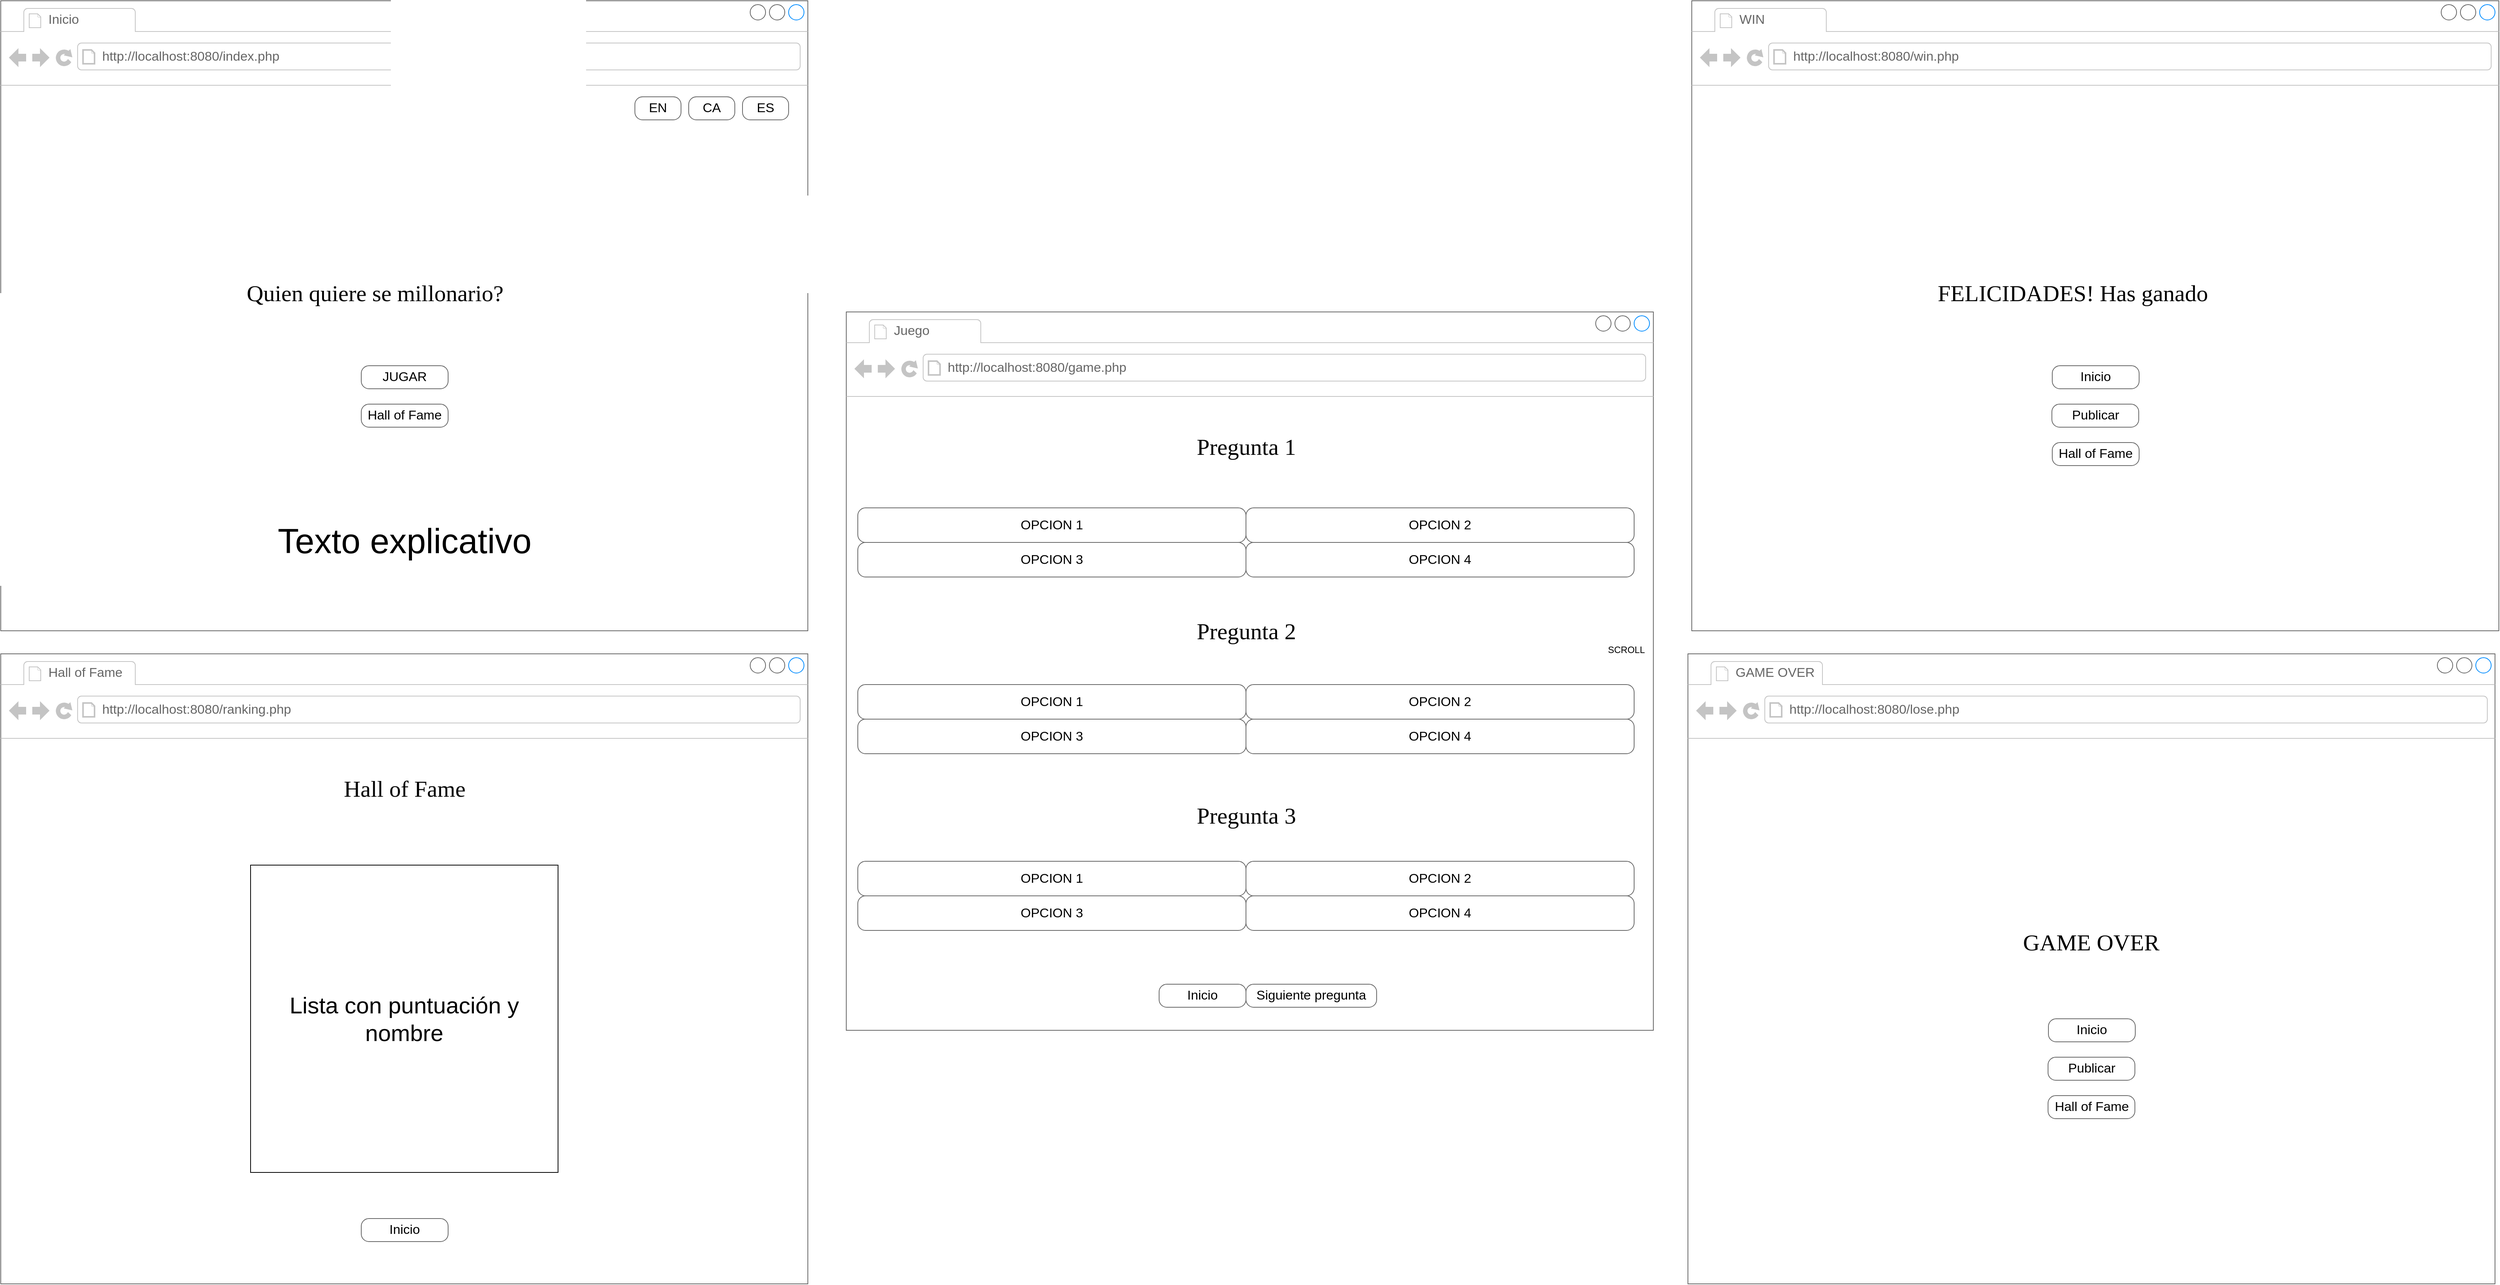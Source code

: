 <mxfile version="22.0.8" type="device">
  <diagram name="Page-1" id="2cc2dc42-3aac-f2a9-1cec-7a8b7cbee084">
    <mxGraphModel dx="3014" dy="1810" grid="1" gridSize="10" guides="1" tooltips="1" connect="1" arrows="1" fold="1" page="1" pageScale="1" pageWidth="1100" pageHeight="850" background="#ffffff" math="0" shadow="0">
      <root>
        <mxCell id="0" />
        <mxCell id="1" parent="0" />
        <mxCell id="7026571954dc6520-1" value="" style="strokeWidth=1;shadow=0;dashed=0;align=center;html=1;shape=mxgraph.mockup.containers.browserWindow;rSize=0;strokeColor=#666666;mainText=,;recursiveResize=0;rounded=0;labelBackgroundColor=none;fontFamily=Verdana;fontSize=12" parent="1" vertex="1">
          <mxGeometry x="-1075" y="-835" width="1050" height="820" as="geometry" />
        </mxCell>
        <mxCell id="7026571954dc6520-2" value="Inicio" style="strokeWidth=1;shadow=0;dashed=0;align=center;html=1;shape=mxgraph.mockup.containers.anchor;fontSize=17;fontColor=#666666;align=left;" parent="7026571954dc6520-1" vertex="1">
          <mxGeometry x="60" y="12" width="110" height="26" as="geometry" />
        </mxCell>
        <mxCell id="7026571954dc6520-3" value="http://localhost:8080/index.php" style="strokeWidth=1;shadow=0;dashed=0;align=center;html=1;shape=mxgraph.mockup.containers.anchor;rSize=0;fontSize=17;fontColor=#666666;align=left;" parent="7026571954dc6520-1" vertex="1">
          <mxGeometry x="130" y="60" width="250" height="26" as="geometry" />
        </mxCell>
        <mxCell id="7026571954dc6520-4" value="Quien quiere se millonario?" style="text;html=1;points=[];align=left;verticalAlign=top;spacingTop=-4;fontSize=30;fontFamily=Verdana" parent="7026571954dc6520-1" vertex="1">
          <mxGeometry x="318" y="360" width="415" height="50" as="geometry" />
        </mxCell>
        <mxCell id="7026571954dc6520-18" value="EN" style="strokeWidth=1;shadow=0;dashed=0;align=center;html=1;shape=mxgraph.mockup.buttons.button;strokeColor=#666666;mainText=;buttonStyle=round;fontSize=17;fontStyle=0;fillColor=none;whiteSpace=wrap;rounded=0;labelBackgroundColor=none;" parent="7026571954dc6520-1" vertex="1">
          <mxGeometry x="825" y="125" width="60" height="30" as="geometry" />
        </mxCell>
        <mxCell id="Uhn1FKkM1tmpYa8xfzYB-26" value="ES" style="strokeWidth=1;shadow=0;dashed=0;align=center;html=1;shape=mxgraph.mockup.buttons.button;strokeColor=#666666;mainText=;buttonStyle=round;fontSize=17;fontStyle=0;fillColor=none;whiteSpace=wrap;rounded=0;labelBackgroundColor=none;" parent="7026571954dc6520-1" vertex="1">
          <mxGeometry x="965" y="125" width="60" height="30" as="geometry" />
        </mxCell>
        <mxCell id="Uhn1FKkM1tmpYa8xfzYB-27" value="CA" style="strokeWidth=1;shadow=0;dashed=0;align=center;html=1;shape=mxgraph.mockup.buttons.button;strokeColor=#666666;mainText=;buttonStyle=round;fontSize=17;fontStyle=0;fillColor=none;whiteSpace=wrap;rounded=0;labelBackgroundColor=none;" parent="7026571954dc6520-1" vertex="1">
          <mxGeometry x="895" y="125" width="60" height="30" as="geometry" />
        </mxCell>
        <mxCell id="Uhn1FKkM1tmpYa8xfzYB-28" value="JUGAR" style="strokeWidth=1;shadow=0;dashed=0;align=center;html=1;shape=mxgraph.mockup.buttons.button;strokeColor=#666666;mainText=;buttonStyle=round;fontSize=17;fontStyle=0;fillColor=none;whiteSpace=wrap;rounded=0;labelBackgroundColor=none;" parent="7026571954dc6520-1" vertex="1">
          <mxGeometry x="469" y="475" width="113" height="30" as="geometry" />
        </mxCell>
        <mxCell id="Uhn1FKkM1tmpYa8xfzYB-29" value="Hall of Fame" style="strokeWidth=1;shadow=0;dashed=0;align=center;html=1;shape=mxgraph.mockup.buttons.button;strokeColor=#666666;mainText=;buttonStyle=round;fontSize=17;fontStyle=0;fillColor=none;whiteSpace=wrap;rounded=0;labelBackgroundColor=none;" parent="7026571954dc6520-1" vertex="1">
          <mxGeometry x="469" y="525" width="113" height="30" as="geometry" />
        </mxCell>
        <mxCell id="D84-SkxCrQNAczPGOFoA-1" value="&lt;font style=&quot;font-size: 45px;&quot;&gt;Texto explicativo&lt;/font&gt;" style="text;html=1;strokeColor=none;fillColor=none;align=center;verticalAlign=middle;whiteSpace=wrap;rounded=0;" parent="7026571954dc6520-1" vertex="1">
          <mxGeometry x="268" y="625" width="515" height="155" as="geometry" />
        </mxCell>
        <mxCell id="Uhn1FKkM1tmpYa8xfzYB-1" value="" style="strokeWidth=1;shadow=0;dashed=0;align=center;html=1;shape=mxgraph.mockup.containers.browserWindow;rSize=0;strokeColor=#666666;mainText=,;recursiveResize=0;rounded=0;labelBackgroundColor=none;fontFamily=Verdana;fontSize=12" parent="1" vertex="1">
          <mxGeometry x="25" y="-430" width="1050" height="935" as="geometry" />
        </mxCell>
        <mxCell id="Uhn1FKkM1tmpYa8xfzYB-2" value="Juego" style="strokeWidth=1;shadow=0;dashed=0;align=center;html=1;shape=mxgraph.mockup.containers.anchor;fontSize=17;fontColor=#666666;align=left;" parent="Uhn1FKkM1tmpYa8xfzYB-1" vertex="1">
          <mxGeometry x="60" y="12" width="110" height="26" as="geometry" />
        </mxCell>
        <mxCell id="Uhn1FKkM1tmpYa8xfzYB-3" value="http://localhost:8080/game.php" style="strokeWidth=1;shadow=0;dashed=0;align=center;html=1;shape=mxgraph.mockup.containers.anchor;rSize=0;fontSize=17;fontColor=#666666;align=left;" parent="Uhn1FKkM1tmpYa8xfzYB-1" vertex="1">
          <mxGeometry x="130" y="60" width="250" height="26" as="geometry" />
        </mxCell>
        <mxCell id="Uhn1FKkM1tmpYa8xfzYB-4" value="Pregunta 1" style="text;html=1;points=[];align=center;verticalAlign=top;spacingTop=-4;fontSize=30;fontFamily=Verdana" parent="Uhn1FKkM1tmpYa8xfzYB-1" vertex="1">
          <mxGeometry x="350" y="155" width="340" height="50" as="geometry" />
        </mxCell>
        <mxCell id="Uhn1FKkM1tmpYa8xfzYB-55" value="OPCION 1" style="strokeWidth=1;shadow=0;dashed=0;align=center;html=1;shape=mxgraph.mockup.buttons.button;strokeColor=#666666;mainText=;buttonStyle=round;fontSize=17;fontStyle=0;fillColor=none;whiteSpace=wrap;rounded=0;labelBackgroundColor=none;" parent="Uhn1FKkM1tmpYa8xfzYB-1" vertex="1">
          <mxGeometry x="15" y="255" width="505" height="45" as="geometry" />
        </mxCell>
        <mxCell id="Uhn1FKkM1tmpYa8xfzYB-56" value="OPCION 2" style="strokeWidth=1;shadow=0;dashed=0;align=center;html=1;shape=mxgraph.mockup.buttons.button;strokeColor=#666666;mainText=;buttonStyle=round;fontSize=17;fontStyle=0;fillColor=none;whiteSpace=wrap;rounded=0;labelBackgroundColor=none;" parent="Uhn1FKkM1tmpYa8xfzYB-1" vertex="1">
          <mxGeometry x="520" y="255" width="505" height="45" as="geometry" />
        </mxCell>
        <mxCell id="Uhn1FKkM1tmpYa8xfzYB-57" value="OPCION 3" style="strokeWidth=1;shadow=0;dashed=0;align=center;html=1;shape=mxgraph.mockup.buttons.button;strokeColor=#666666;mainText=;buttonStyle=round;fontSize=17;fontStyle=0;fillColor=none;whiteSpace=wrap;rounded=0;labelBackgroundColor=none;" parent="Uhn1FKkM1tmpYa8xfzYB-1" vertex="1">
          <mxGeometry x="15" y="300" width="505" height="45" as="geometry" />
        </mxCell>
        <mxCell id="Uhn1FKkM1tmpYa8xfzYB-58" value="OPCION 4" style="strokeWidth=1;shadow=0;dashed=0;align=center;html=1;shape=mxgraph.mockup.buttons.button;strokeColor=#666666;mainText=;buttonStyle=round;fontSize=17;fontStyle=0;fillColor=none;whiteSpace=wrap;rounded=0;labelBackgroundColor=none;" parent="Uhn1FKkM1tmpYa8xfzYB-1" vertex="1">
          <mxGeometry x="520" y="300" width="505" height="45" as="geometry" />
        </mxCell>
        <mxCell id="Uhn1FKkM1tmpYa8xfzYB-59" value="Pregunta 2" style="text;html=1;points=[];align=center;verticalAlign=top;spacingTop=-4;fontSize=30;fontFamily=Verdana" parent="Uhn1FKkM1tmpYa8xfzYB-1" vertex="1">
          <mxGeometry x="350" y="395" width="340" height="50" as="geometry" />
        </mxCell>
        <mxCell id="Uhn1FKkM1tmpYa8xfzYB-60" value="OPCION 1" style="strokeWidth=1;shadow=0;dashed=0;align=center;html=1;shape=mxgraph.mockup.buttons.button;strokeColor=#666666;mainText=;buttonStyle=round;fontSize=17;fontStyle=0;fillColor=none;whiteSpace=wrap;rounded=0;labelBackgroundColor=none;" parent="Uhn1FKkM1tmpYa8xfzYB-1" vertex="1">
          <mxGeometry x="15" y="485" width="505" height="45" as="geometry" />
        </mxCell>
        <mxCell id="Uhn1FKkM1tmpYa8xfzYB-61" value="OPCION 2" style="strokeWidth=1;shadow=0;dashed=0;align=center;html=1;shape=mxgraph.mockup.buttons.button;strokeColor=#666666;mainText=;buttonStyle=round;fontSize=17;fontStyle=0;fillColor=none;whiteSpace=wrap;rounded=0;labelBackgroundColor=none;" parent="Uhn1FKkM1tmpYa8xfzYB-1" vertex="1">
          <mxGeometry x="520" y="485" width="505" height="45" as="geometry" />
        </mxCell>
        <mxCell id="Uhn1FKkM1tmpYa8xfzYB-62" value="OPCION 3" style="strokeWidth=1;shadow=0;dashed=0;align=center;html=1;shape=mxgraph.mockup.buttons.button;strokeColor=#666666;mainText=;buttonStyle=round;fontSize=17;fontStyle=0;fillColor=none;whiteSpace=wrap;rounded=0;labelBackgroundColor=none;" parent="Uhn1FKkM1tmpYa8xfzYB-1" vertex="1">
          <mxGeometry x="15" y="530" width="505" height="45" as="geometry" />
        </mxCell>
        <mxCell id="Uhn1FKkM1tmpYa8xfzYB-63" value="OPCION 4" style="strokeWidth=1;shadow=0;dashed=0;align=center;html=1;shape=mxgraph.mockup.buttons.button;strokeColor=#666666;mainText=;buttonStyle=round;fontSize=17;fontStyle=0;fillColor=none;whiteSpace=wrap;rounded=0;labelBackgroundColor=none;" parent="Uhn1FKkM1tmpYa8xfzYB-1" vertex="1">
          <mxGeometry x="520" y="530" width="505" height="45" as="geometry" />
        </mxCell>
        <mxCell id="Uhn1FKkM1tmpYa8xfzYB-64" value="Pregunta 3" style="text;html=1;points=[];align=center;verticalAlign=top;spacingTop=-4;fontSize=30;fontFamily=Verdana" parent="Uhn1FKkM1tmpYa8xfzYB-1" vertex="1">
          <mxGeometry x="350" y="635" width="340" height="50" as="geometry" />
        </mxCell>
        <mxCell id="Uhn1FKkM1tmpYa8xfzYB-65" value="OPCION 1" style="strokeWidth=1;shadow=0;dashed=0;align=center;html=1;shape=mxgraph.mockup.buttons.button;strokeColor=#666666;mainText=;buttonStyle=round;fontSize=17;fontStyle=0;fillColor=none;whiteSpace=wrap;rounded=0;labelBackgroundColor=none;" parent="Uhn1FKkM1tmpYa8xfzYB-1" vertex="1">
          <mxGeometry x="15" y="715" width="505" height="45" as="geometry" />
        </mxCell>
        <mxCell id="Uhn1FKkM1tmpYa8xfzYB-66" value="OPCION 2" style="strokeWidth=1;shadow=0;dashed=0;align=center;html=1;shape=mxgraph.mockup.buttons.button;strokeColor=#666666;mainText=;buttonStyle=round;fontSize=17;fontStyle=0;fillColor=none;whiteSpace=wrap;rounded=0;labelBackgroundColor=none;" parent="Uhn1FKkM1tmpYa8xfzYB-1" vertex="1">
          <mxGeometry x="520" y="715" width="505" height="45" as="geometry" />
        </mxCell>
        <mxCell id="Uhn1FKkM1tmpYa8xfzYB-67" value="OPCION 3" style="strokeWidth=1;shadow=0;dashed=0;align=center;html=1;shape=mxgraph.mockup.buttons.button;strokeColor=#666666;mainText=;buttonStyle=round;fontSize=17;fontStyle=0;fillColor=none;whiteSpace=wrap;rounded=0;labelBackgroundColor=none;" parent="Uhn1FKkM1tmpYa8xfzYB-1" vertex="1">
          <mxGeometry x="15" y="760" width="505" height="45" as="geometry" />
        </mxCell>
        <mxCell id="Uhn1FKkM1tmpYa8xfzYB-68" value="OPCION 4" style="strokeWidth=1;shadow=0;dashed=0;align=center;html=1;shape=mxgraph.mockup.buttons.button;strokeColor=#666666;mainText=;buttonStyle=round;fontSize=17;fontStyle=0;fillColor=none;whiteSpace=wrap;rounded=0;labelBackgroundColor=none;" parent="Uhn1FKkM1tmpYa8xfzYB-1" vertex="1">
          <mxGeometry x="520" y="760" width="505" height="45" as="geometry" />
        </mxCell>
        <mxCell id="Uhn1FKkM1tmpYa8xfzYB-69" value="Siguiente pregunta" style="strokeWidth=1;shadow=0;dashed=0;align=center;html=1;shape=mxgraph.mockup.buttons.button;strokeColor=#666666;mainText=;buttonStyle=round;fontSize=17;fontStyle=0;fillColor=none;whiteSpace=wrap;rounded=0;labelBackgroundColor=none;" parent="Uhn1FKkM1tmpYa8xfzYB-1" vertex="1">
          <mxGeometry x="520" y="875" width="170" height="30" as="geometry" />
        </mxCell>
        <mxCell id="Uhn1FKkM1tmpYa8xfzYB-70" value="SCROLL" style="text;html=1;strokeColor=none;fillColor=none;align=center;verticalAlign=middle;whiteSpace=wrap;rounded=0;" parent="Uhn1FKkM1tmpYa8xfzYB-1" vertex="1">
          <mxGeometry x="985" y="425" width="60" height="30" as="geometry" />
        </mxCell>
        <mxCell id="Uhn1FKkM1tmpYa8xfzYB-71" value="Inicio" style="strokeWidth=1;shadow=0;dashed=0;align=center;html=1;shape=mxgraph.mockup.buttons.button;strokeColor=#666666;mainText=;buttonStyle=round;fontSize=17;fontStyle=0;fillColor=none;whiteSpace=wrap;rounded=0;labelBackgroundColor=none;" parent="Uhn1FKkM1tmpYa8xfzYB-1" vertex="1">
          <mxGeometry x="407" y="875" width="113" height="30" as="geometry" />
        </mxCell>
        <mxCell id="Uhn1FKkM1tmpYa8xfzYB-30" value="" style="strokeWidth=1;shadow=0;dashed=0;align=center;html=1;shape=mxgraph.mockup.containers.browserWindow;rSize=0;strokeColor=#666666;mainText=,;recursiveResize=0;rounded=0;labelBackgroundColor=none;fontFamily=Verdana;fontSize=24;" parent="1" vertex="1">
          <mxGeometry x="-1075" y="15" width="1050" height="820" as="geometry" />
        </mxCell>
        <mxCell id="Uhn1FKkM1tmpYa8xfzYB-31" value="Hall of Fame" style="strokeWidth=1;shadow=0;dashed=0;align=center;html=1;shape=mxgraph.mockup.containers.anchor;fontSize=17;fontColor=#666666;align=left;" parent="Uhn1FKkM1tmpYa8xfzYB-30" vertex="1">
          <mxGeometry x="60" y="12" width="110" height="26" as="geometry" />
        </mxCell>
        <mxCell id="Uhn1FKkM1tmpYa8xfzYB-32" value="http://localhost:8080/ranking.php" style="strokeWidth=1;shadow=0;dashed=0;align=center;html=1;shape=mxgraph.mockup.containers.anchor;rSize=0;fontSize=17;fontColor=#666666;align=left;" parent="Uhn1FKkM1tmpYa8xfzYB-30" vertex="1">
          <mxGeometry x="130" y="60" width="250" height="26" as="geometry" />
        </mxCell>
        <mxCell id="Uhn1FKkM1tmpYa8xfzYB-33" value="Hall of Fame" style="text;html=1;points=[];align=center;verticalAlign=top;spacingTop=-4;fontSize=30;fontFamily=Verdana" parent="Uhn1FKkM1tmpYa8xfzYB-30" vertex="1">
          <mxGeometry x="355" y="155" width="340" height="50" as="geometry" />
        </mxCell>
        <mxCell id="D84-SkxCrQNAczPGOFoA-2" value="Inicio" style="strokeWidth=1;shadow=0;dashed=0;align=center;html=1;shape=mxgraph.mockup.buttons.button;strokeColor=#666666;mainText=;buttonStyle=round;fontSize=17;fontStyle=0;fillColor=none;whiteSpace=wrap;rounded=0;labelBackgroundColor=none;" parent="Uhn1FKkM1tmpYa8xfzYB-30" vertex="1">
          <mxGeometry x="469" y="735" width="113" height="30" as="geometry" />
        </mxCell>
        <mxCell id="D84-SkxCrQNAczPGOFoA-3" value="Lista con puntuación y nombre" style="rounded=0;whiteSpace=wrap;html=1;fontSize=30;" parent="Uhn1FKkM1tmpYa8xfzYB-30" vertex="1">
          <mxGeometry x="325" y="275" width="400" height="400" as="geometry" />
        </mxCell>
        <mxCell id="Uhn1FKkM1tmpYa8xfzYB-97" value="" style="strokeWidth=1;shadow=0;dashed=0;align=center;html=1;shape=mxgraph.mockup.containers.browserWindow;rSize=0;strokeColor=#666666;mainText=,;recursiveResize=0;rounded=0;labelBackgroundColor=none;fontFamily=Verdana;fontSize=12" parent="1" vertex="1">
          <mxGeometry x="1125" y="-835" width="1050" height="820" as="geometry" />
        </mxCell>
        <mxCell id="Uhn1FKkM1tmpYa8xfzYB-98" value="WIN" style="strokeWidth=1;shadow=0;dashed=0;align=center;html=1;shape=mxgraph.mockup.containers.anchor;fontSize=17;fontColor=#666666;align=left;" parent="Uhn1FKkM1tmpYa8xfzYB-97" vertex="1">
          <mxGeometry x="60" y="12" width="110" height="26" as="geometry" />
        </mxCell>
        <mxCell id="Uhn1FKkM1tmpYa8xfzYB-99" value="http://localhost:8080/win.php" style="strokeWidth=1;shadow=0;dashed=0;align=center;html=1;shape=mxgraph.mockup.containers.anchor;rSize=0;fontSize=17;fontColor=#666666;align=left;" parent="Uhn1FKkM1tmpYa8xfzYB-97" vertex="1">
          <mxGeometry x="130" y="60" width="250" height="26" as="geometry" />
        </mxCell>
        <mxCell id="Uhn1FKkM1tmpYa8xfzYB-100" value="FELICIDADES! Has ganado" style="text;html=1;points=[];align=left;verticalAlign=top;spacingTop=-4;fontSize=30;fontFamily=Verdana" parent="Uhn1FKkM1tmpYa8xfzYB-97" vertex="1">
          <mxGeometry x="318" y="360" width="415" height="50" as="geometry" />
        </mxCell>
        <mxCell id="Uhn1FKkM1tmpYa8xfzYB-104" value="Inicio" style="strokeWidth=1;shadow=0;dashed=0;align=center;html=1;shape=mxgraph.mockup.buttons.button;strokeColor=#666666;mainText=;buttonStyle=round;fontSize=17;fontStyle=0;fillColor=none;whiteSpace=wrap;rounded=0;labelBackgroundColor=none;" parent="Uhn1FKkM1tmpYa8xfzYB-97" vertex="1">
          <mxGeometry x="469" y="475" width="113" height="30" as="geometry" />
        </mxCell>
        <mxCell id="Uhn1FKkM1tmpYa8xfzYB-105" value="Publicar" style="strokeWidth=1;shadow=0;dashed=0;align=center;html=1;shape=mxgraph.mockup.buttons.button;strokeColor=#666666;mainText=;buttonStyle=round;fontSize=17;fontStyle=0;fillColor=none;whiteSpace=wrap;rounded=0;labelBackgroundColor=none;" parent="Uhn1FKkM1tmpYa8xfzYB-97" vertex="1">
          <mxGeometry x="468.5" y="525" width="113" height="30" as="geometry" />
        </mxCell>
        <mxCell id="D84-SkxCrQNAczPGOFoA-4" value="Hall of Fame" style="strokeWidth=1;shadow=0;dashed=0;align=center;html=1;shape=mxgraph.mockup.buttons.button;strokeColor=#666666;mainText=;buttonStyle=round;fontSize=17;fontStyle=0;fillColor=none;whiteSpace=wrap;rounded=0;labelBackgroundColor=none;" parent="Uhn1FKkM1tmpYa8xfzYB-97" vertex="1">
          <mxGeometry x="469" y="575" width="113" height="30" as="geometry" />
        </mxCell>
        <mxCell id="Uhn1FKkM1tmpYa8xfzYB-106" value="" style="strokeWidth=1;shadow=0;dashed=0;align=center;html=1;shape=mxgraph.mockup.containers.browserWindow;rSize=0;strokeColor=#666666;mainText=,;recursiveResize=0;rounded=0;labelBackgroundColor=none;fontFamily=Verdana;fontSize=12" parent="1" vertex="1">
          <mxGeometry x="1120" y="15" width="1050" height="820" as="geometry" />
        </mxCell>
        <mxCell id="Uhn1FKkM1tmpYa8xfzYB-107" value="GAME OVER" style="strokeWidth=1;shadow=0;dashed=0;align=center;html=1;shape=mxgraph.mockup.containers.anchor;fontSize=17;fontColor=#666666;align=left;" parent="Uhn1FKkM1tmpYa8xfzYB-106" vertex="1">
          <mxGeometry x="60" y="12" width="110" height="26" as="geometry" />
        </mxCell>
        <mxCell id="Uhn1FKkM1tmpYa8xfzYB-108" value="http://localhost:8080/lose.php" style="strokeWidth=1;shadow=0;dashed=0;align=center;html=1;shape=mxgraph.mockup.containers.anchor;rSize=0;fontSize=17;fontColor=#666666;align=left;" parent="Uhn1FKkM1tmpYa8xfzYB-106" vertex="1">
          <mxGeometry x="130" y="60" width="250" height="26" as="geometry" />
        </mxCell>
        <mxCell id="Uhn1FKkM1tmpYa8xfzYB-109" value="GAME OVER" style="text;html=1;points=[];align=left;verticalAlign=top;spacingTop=-4;fontSize=30;fontFamily=Verdana" parent="Uhn1FKkM1tmpYa8xfzYB-106" vertex="1">
          <mxGeometry x="434" y="355" width="182" height="50" as="geometry" />
        </mxCell>
        <mxCell id="Uhn1FKkM1tmpYa8xfzYB-110" value="Inicio" style="strokeWidth=1;shadow=0;dashed=0;align=center;html=1;shape=mxgraph.mockup.buttons.button;strokeColor=#666666;mainText=;buttonStyle=round;fontSize=17;fontStyle=0;fillColor=none;whiteSpace=wrap;rounded=0;labelBackgroundColor=none;" parent="Uhn1FKkM1tmpYa8xfzYB-106" vertex="1">
          <mxGeometry x="469" y="475" width="113" height="30" as="geometry" />
        </mxCell>
        <mxCell id="Uhn1FKkM1tmpYa8xfzYB-111" value="Publicar" style="strokeWidth=1;shadow=0;dashed=0;align=center;html=1;shape=mxgraph.mockup.buttons.button;strokeColor=#666666;mainText=;buttonStyle=round;fontSize=17;fontStyle=0;fillColor=none;whiteSpace=wrap;rounded=0;labelBackgroundColor=none;" parent="Uhn1FKkM1tmpYa8xfzYB-106" vertex="1">
          <mxGeometry x="468.5" y="525" width="113" height="30" as="geometry" />
        </mxCell>
        <mxCell id="D84-SkxCrQNAczPGOFoA-5" value="Hall of Fame" style="strokeWidth=1;shadow=0;dashed=0;align=center;html=1;shape=mxgraph.mockup.buttons.button;strokeColor=#666666;mainText=;buttonStyle=round;fontSize=17;fontStyle=0;fillColor=none;whiteSpace=wrap;rounded=0;labelBackgroundColor=none;" parent="Uhn1FKkM1tmpYa8xfzYB-106" vertex="1">
          <mxGeometry x="468.5" y="575" width="113" height="30" as="geometry" />
        </mxCell>
      </root>
    </mxGraphModel>
  </diagram>
</mxfile>
